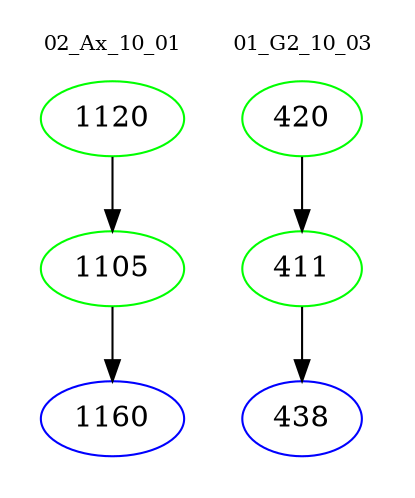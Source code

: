 digraph{
subgraph cluster_0 {
color = white
label = "02_Ax_10_01";
fontsize=10;
T0_1120 [label="1120", color="green"]
T0_1120 -> T0_1105 [color="black"]
T0_1105 [label="1105", color="green"]
T0_1105 -> T0_1160 [color="black"]
T0_1160 [label="1160", color="blue"]
}
subgraph cluster_1 {
color = white
label = "01_G2_10_03";
fontsize=10;
T1_420 [label="420", color="green"]
T1_420 -> T1_411 [color="black"]
T1_411 [label="411", color="green"]
T1_411 -> T1_438 [color="black"]
T1_438 [label="438", color="blue"]
}
}
